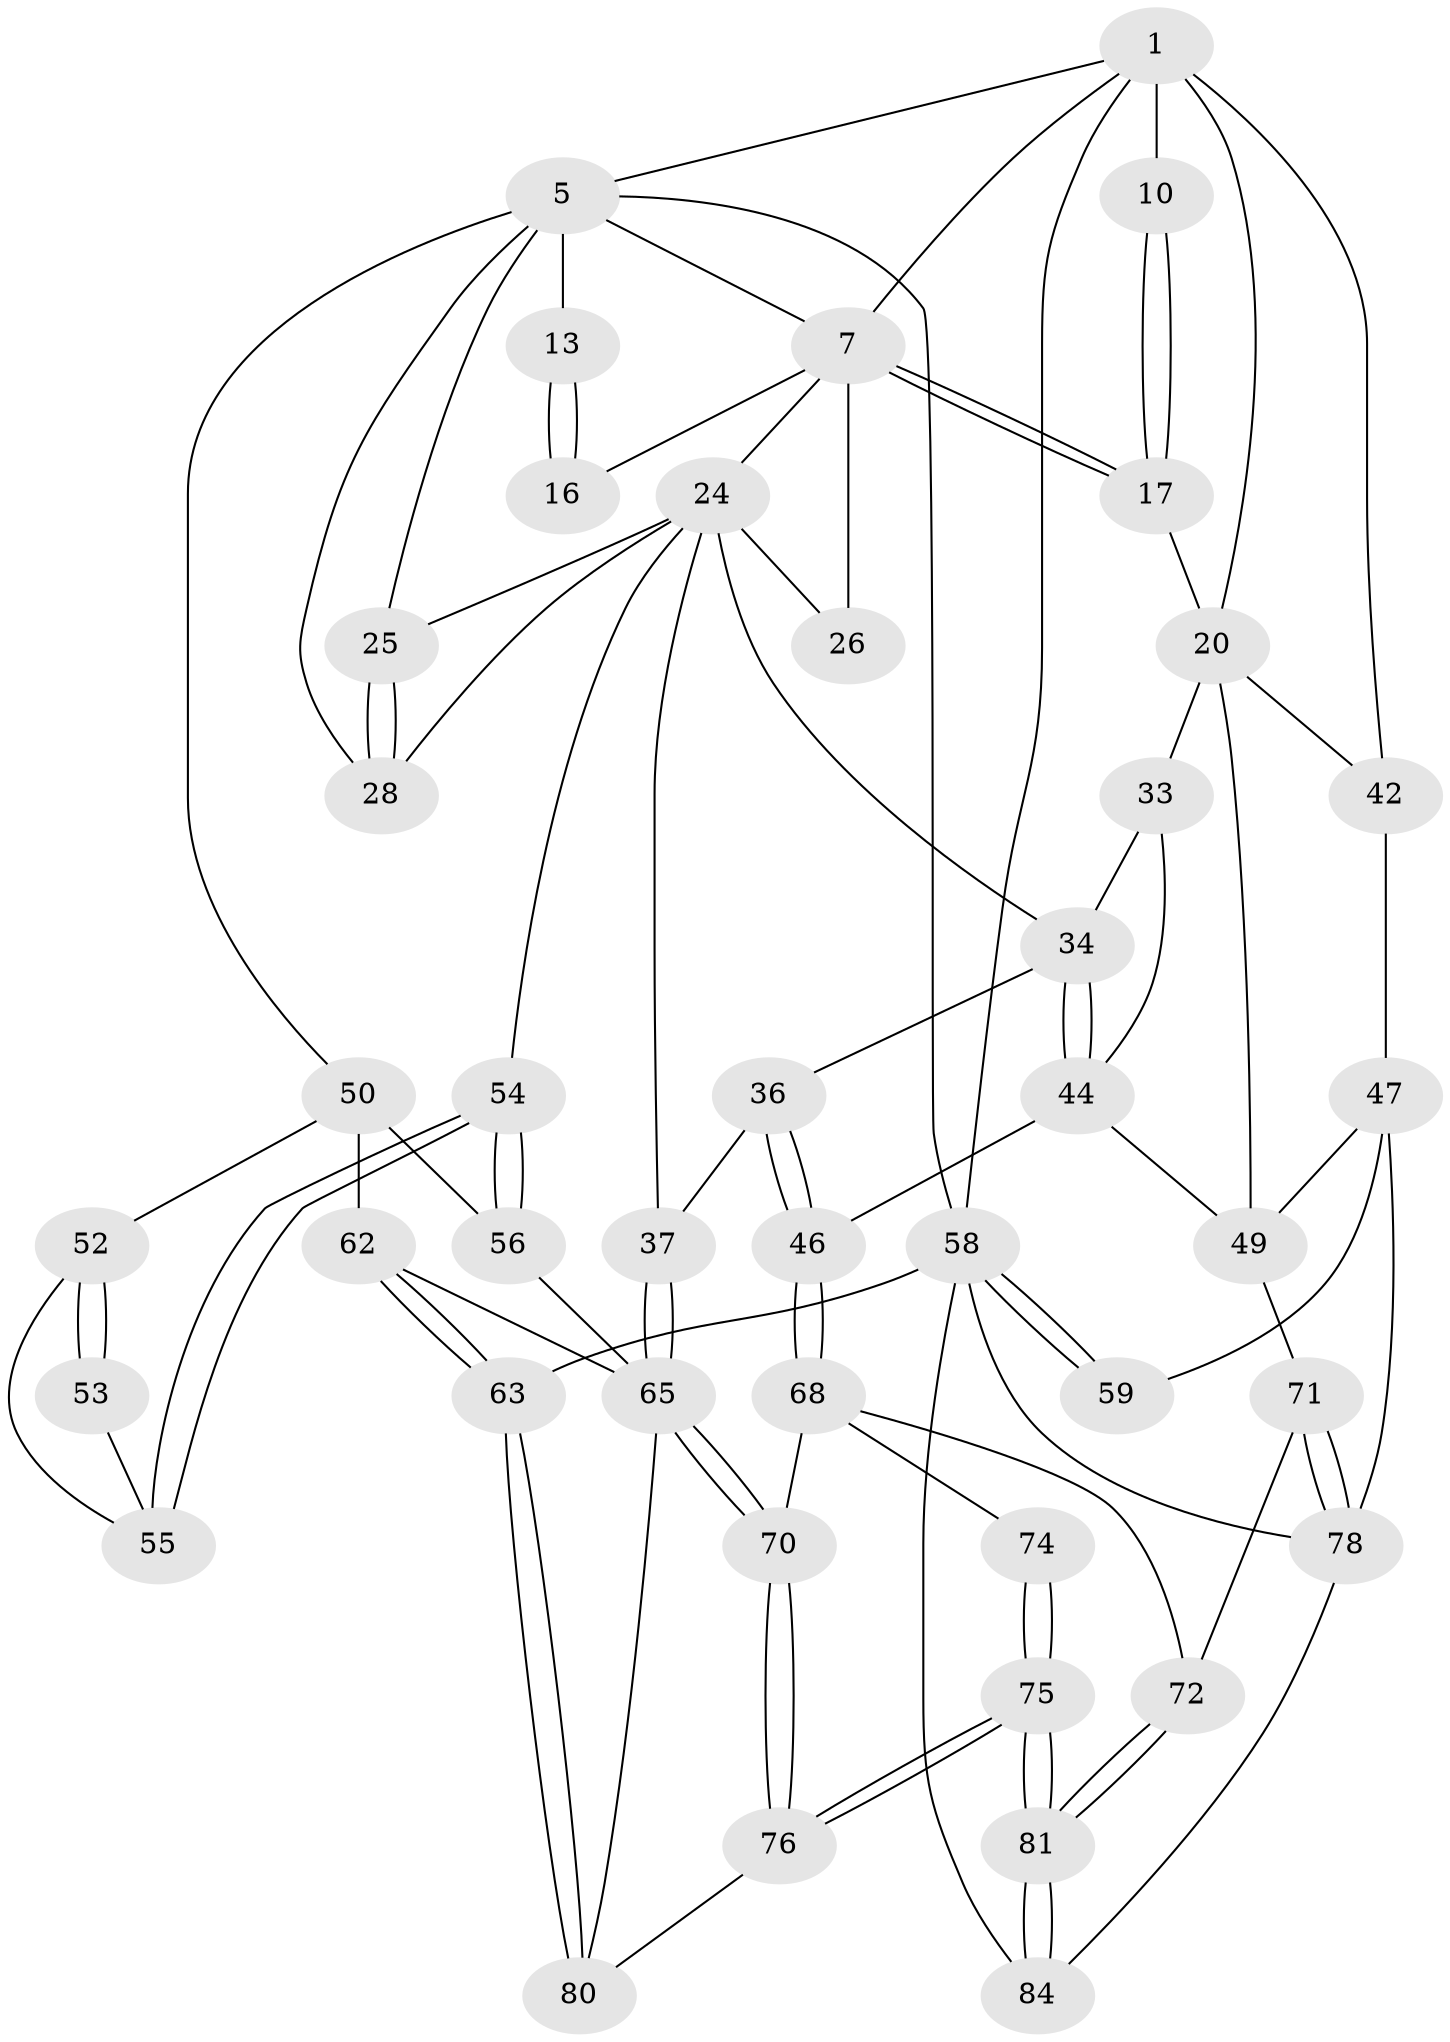 // original degree distribution, {3: 0.04597701149425287, 5: 0.5747126436781609, 4: 0.1839080459770115, 6: 0.19540229885057472}
// Generated by graph-tools (version 1.1) at 2025/16/03/09/25 04:16:59]
// undirected, 43 vertices, 97 edges
graph export_dot {
graph [start="1"]
  node [color=gray90,style=filled];
  1 [pos="+0.7913882071231149+0",super="+2+6"];
  5 [pos="+0.7705959296353914+0",super="+11+9"];
  7 [pos="+0.7201355278821946+0.1307925895212023",super="+8"];
  10 [pos="+0.8495160051459552+0.1334366091536059"];
  13 [pos="+0.43386123887386374+0"];
  16 [pos="+0.4052752192636702+0.15165499371057592"];
  17 [pos="+0.7453615818974464+0.1961193070988268",super="+18"];
  20 [pos="+0.8368840897540777+0.3633925900211519",super="+21+39"];
  24 [pos="+0.23382691941401929+0.34304272561430854",super="+29"];
  25 [pos="+0.18370482650295905+0.3020199426479422"];
  26 [pos="+0.4489016323828992+0.35458518621067847"];
  28 [pos="+0.06842029362351172+0.3531546552945729",super="+31"];
  33 [pos="+0.6782131756667708+0.40250099057122074",super="+41"];
  34 [pos="+0.6094919969030635+0.4348424771319432",super="+35"];
  36 [pos="+0.4107328602942227+0.6040505148623577"];
  37 [pos="+0.33716664648488465+0.591301357140096"];
  42 [pos="+1+0.40150562471585455",super="+43"];
  44 [pos="+0.5939929044207596+0.5007172881408402",super="+45"];
  46 [pos="+0.4226623236390081+0.6151783346386992"];
  47 [pos="+0.9745959714391544+0.6898948027982984",super="+57+48"];
  49 [pos="+0.7486113730392893+0.6641610239884441",super="+60"];
  50 [pos="+0+0.47068424489031563",super="+61+51"];
  52 [pos="+0+0.5095792308829306"];
  53 [pos="+0.14860923690895275+0.4895289647279063"];
  54 [pos="+0.13504304060615044+0.6373176533115097"];
  55 [pos="+0.11023583860905632+0.5644947325236352"];
  56 [pos="+0.1324661092258913+0.6415261665273962",super="+67"];
  58 [pos="+1+1",super="+64+86"];
  59 [pos="+1+1",super="+82"];
  62 [pos="+0+0.8421045775232813"];
  63 [pos="+0+1"];
  65 [pos="+0.2172964166262683+0.7620263390811552",super="+66"];
  68 [pos="+0.4339734722321662+0.6821293262561362",super="+69+73"];
  70 [pos="+0.22846118127597448+0.7803833789038552"];
  71 [pos="+0.5009682424154972+0.8108614878117373"];
  72 [pos="+0.4893184734983464+0.8058363842540174"];
  74 [pos="+0.33512402206891984+0.8006813106982354"];
  75 [pos="+0.28042912628974254+0.9354973404741191"];
  76 [pos="+0.24267534873636615+0.9034547286539437"];
  78 [pos="+0.5496124416038848+0.8651660274412794",super="+83"];
  80 [pos="+0.08664710860344361+0.9101605687228571"];
  81 [pos="+0.31171203137180836+0.970642215800524"];
  84 [pos="+0.31646002980236776+1",super="+85"];
  1 -- 10 [weight=2];
  1 -- 20;
  1 -- 5;
  1 -- 58;
  1 -- 42;
  1 -- 7;
  5 -- 50;
  5 -- 25;
  5 -- 58;
  5 -- 28;
  5 -- 13 [weight=2];
  5 -- 7;
  7 -- 17 [weight=2];
  7 -- 17;
  7 -- 16;
  7 -- 24;
  7 -- 26 [weight=2];
  10 -- 17;
  10 -- 17;
  13 -- 16;
  13 -- 16;
  17 -- 20;
  20 -- 33 [weight=2];
  20 -- 42;
  20 -- 49;
  24 -- 25;
  24 -- 37;
  24 -- 54;
  24 -- 26;
  24 -- 34;
  24 -- 28;
  25 -- 28;
  25 -- 28;
  33 -- 34;
  33 -- 44;
  34 -- 44;
  34 -- 44;
  34 -- 36;
  36 -- 37;
  36 -- 46;
  36 -- 46;
  37 -- 65;
  37 -- 65;
  42 -- 47 [weight=2];
  44 -- 49;
  44 -- 46;
  46 -- 68;
  46 -- 68;
  47 -- 59 [weight=2];
  47 -- 49;
  47 -- 78;
  49 -- 71;
  50 -- 62;
  50 -- 56 [weight=2];
  50 -- 52;
  52 -- 53;
  52 -- 53;
  52 -- 55;
  53 -- 55;
  54 -- 55;
  54 -- 55;
  54 -- 56;
  54 -- 56;
  56 -- 65;
  58 -- 59 [weight=2];
  58 -- 59;
  58 -- 63;
  58 -- 78;
  58 -- 84 [weight=2];
  62 -- 63;
  62 -- 63;
  62 -- 65;
  63 -- 80;
  63 -- 80;
  65 -- 70;
  65 -- 70;
  65 -- 80;
  68 -- 74 [weight=2];
  68 -- 70;
  68 -- 72;
  70 -- 76;
  70 -- 76;
  71 -- 72;
  71 -- 78;
  71 -- 78;
  72 -- 81;
  72 -- 81;
  74 -- 75;
  74 -- 75;
  75 -- 76;
  75 -- 76;
  75 -- 81;
  75 -- 81;
  76 -- 80;
  78 -- 84;
  81 -- 84;
  81 -- 84;
}
